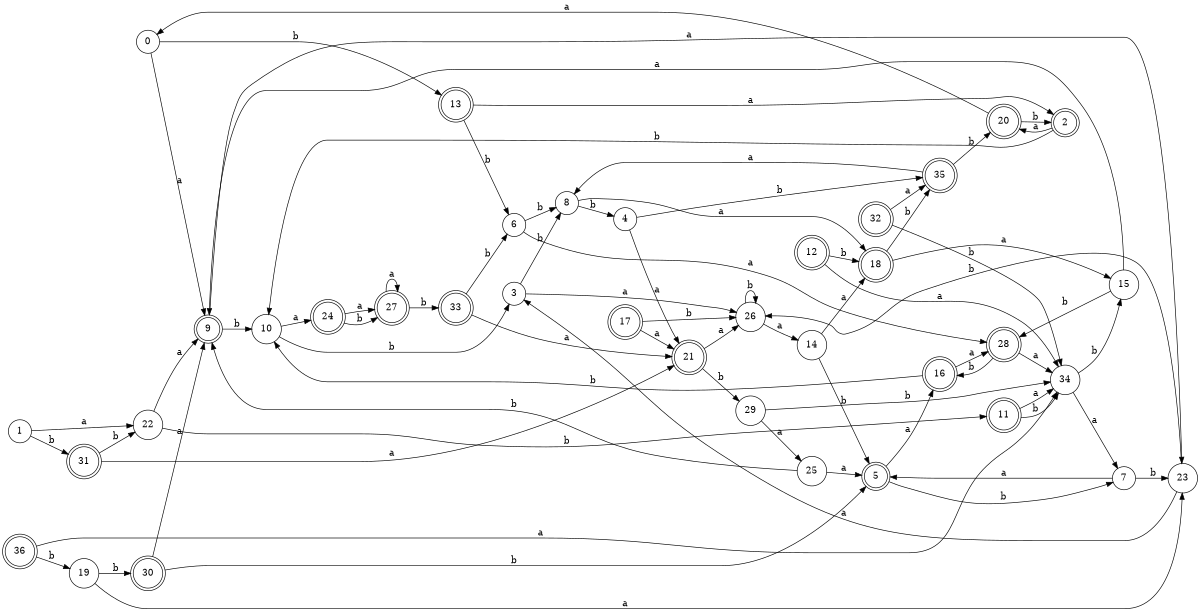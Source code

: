 digraph n30_4 {
__start0 [label="" shape="none"];

rankdir=LR;
size="8,5";

s0 [style="filled", color="black", fillcolor="white" shape="circle", label="0"];
s1 [style="filled", color="black", fillcolor="white" shape="circle", label="1"];
s2 [style="rounded,filled", color="black", fillcolor="white" shape="doublecircle", label="2"];
s3 [style="filled", color="black", fillcolor="white" shape="circle", label="3"];
s4 [style="filled", color="black", fillcolor="white" shape="circle", label="4"];
s5 [style="rounded,filled", color="black", fillcolor="white" shape="doublecircle", label="5"];
s6 [style="filled", color="black", fillcolor="white" shape="circle", label="6"];
s7 [style="filled", color="black", fillcolor="white" shape="circle", label="7"];
s8 [style="filled", color="black", fillcolor="white" shape="circle", label="8"];
s9 [style="rounded,filled", color="black", fillcolor="white" shape="doublecircle", label="9"];
s10 [style="filled", color="black", fillcolor="white" shape="circle", label="10"];
s11 [style="rounded,filled", color="black", fillcolor="white" shape="doublecircle", label="11"];
s12 [style="rounded,filled", color="black", fillcolor="white" shape="doublecircle", label="12"];
s13 [style="rounded,filled", color="black", fillcolor="white" shape="doublecircle", label="13"];
s14 [style="filled", color="black", fillcolor="white" shape="circle", label="14"];
s15 [style="filled", color="black", fillcolor="white" shape="circle", label="15"];
s16 [style="rounded,filled", color="black", fillcolor="white" shape="doublecircle", label="16"];
s17 [style="rounded,filled", color="black", fillcolor="white" shape="doublecircle", label="17"];
s18 [style="rounded,filled", color="black", fillcolor="white" shape="doublecircle", label="18"];
s19 [style="filled", color="black", fillcolor="white" shape="circle", label="19"];
s20 [style="rounded,filled", color="black", fillcolor="white" shape="doublecircle", label="20"];
s21 [style="rounded,filled", color="black", fillcolor="white" shape="doublecircle", label="21"];
s22 [style="filled", color="black", fillcolor="white" shape="circle", label="22"];
s23 [style="filled", color="black", fillcolor="white" shape="circle", label="23"];
s24 [style="rounded,filled", color="black", fillcolor="white" shape="doublecircle", label="24"];
s25 [style="filled", color="black", fillcolor="white" shape="circle", label="25"];
s26 [style="filled", color="black", fillcolor="white" shape="circle", label="26"];
s27 [style="rounded,filled", color="black", fillcolor="white" shape="doublecircle", label="27"];
s28 [style="rounded,filled", color="black", fillcolor="white" shape="doublecircle", label="28"];
s29 [style="filled", color="black", fillcolor="white" shape="circle", label="29"];
s30 [style="rounded,filled", color="black", fillcolor="white" shape="doublecircle", label="30"];
s31 [style="rounded,filled", color="black", fillcolor="white" shape="doublecircle", label="31"];
s32 [style="rounded,filled", color="black", fillcolor="white" shape="doublecircle", label="32"];
s33 [style="rounded,filled", color="black", fillcolor="white" shape="doublecircle", label="33"];
s34 [style="filled", color="black", fillcolor="white" shape="circle", label="34"];
s35 [style="rounded,filled", color="black", fillcolor="white" shape="doublecircle", label="35"];
s36 [style="rounded,filled", color="black", fillcolor="white" shape="doublecircle", label="36"];
s0 -> s9 [label="a"];
s0 -> s13 [label="b"];
s1 -> s22 [label="a"];
s1 -> s31 [label="b"];
s2 -> s20 [label="a"];
s2 -> s10 [label="b"];
s3 -> s26 [label="a"];
s3 -> s8 [label="b"];
s4 -> s21 [label="a"];
s4 -> s35 [label="b"];
s5 -> s16 [label="a"];
s5 -> s7 [label="b"];
s6 -> s28 [label="a"];
s6 -> s8 [label="b"];
s7 -> s5 [label="a"];
s7 -> s23 [label="b"];
s8 -> s18 [label="a"];
s8 -> s4 [label="b"];
s9 -> s23 [label="a"];
s9 -> s10 [label="b"];
s10 -> s24 [label="a"];
s10 -> s3 [label="b"];
s11 -> s34 [label="a"];
s11 -> s34 [label="b"];
s12 -> s34 [label="a"];
s12 -> s18 [label="b"];
s13 -> s2 [label="a"];
s13 -> s6 [label="b"];
s14 -> s18 [label="a"];
s14 -> s5 [label="b"];
s15 -> s9 [label="a"];
s15 -> s28 [label="b"];
s16 -> s28 [label="a"];
s16 -> s10 [label="b"];
s17 -> s21 [label="a"];
s17 -> s26 [label="b"];
s18 -> s15 [label="a"];
s18 -> s35 [label="b"];
s19 -> s23 [label="a"];
s19 -> s30 [label="b"];
s20 -> s0 [label="a"];
s20 -> s2 [label="b"];
s21 -> s26 [label="a"];
s21 -> s29 [label="b"];
s22 -> s9 [label="a"];
s22 -> s11 [label="b"];
s23 -> s3 [label="a"];
s23 -> s26 [label="b"];
s24 -> s27 [label="a"];
s24 -> s27 [label="b"];
s25 -> s5 [label="a"];
s25 -> s9 [label="b"];
s26 -> s14 [label="a"];
s26 -> s26 [label="b"];
s27 -> s27 [label="a"];
s27 -> s33 [label="b"];
s28 -> s34 [label="a"];
s28 -> s16 [label="b"];
s29 -> s25 [label="a"];
s29 -> s34 [label="b"];
s30 -> s9 [label="a"];
s30 -> s5 [label="b"];
s31 -> s21 [label="a"];
s31 -> s22 [label="b"];
s32 -> s35 [label="a"];
s32 -> s34 [label="b"];
s33 -> s21 [label="a"];
s33 -> s6 [label="b"];
s34 -> s7 [label="a"];
s34 -> s15 [label="b"];
s35 -> s8 [label="a"];
s35 -> s20 [label="b"];
s36 -> s34 [label="a"];
s36 -> s19 [label="b"];

}